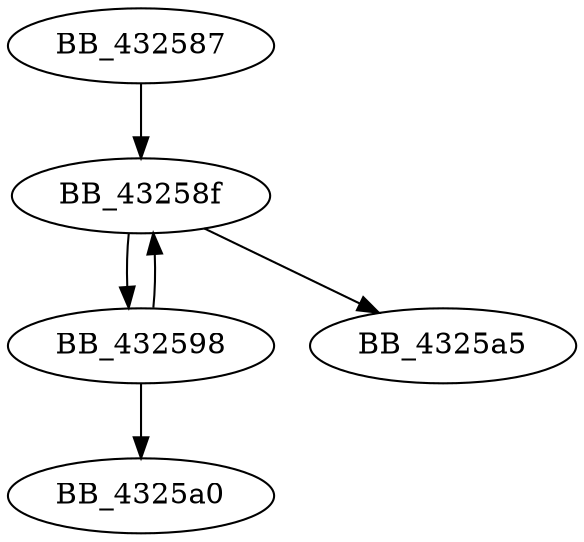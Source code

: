 DiGraph _TestDefaultCountry_0{
BB_432587->BB_43258f
BB_43258f->BB_432598
BB_43258f->BB_4325a5
BB_432598->BB_43258f
BB_432598->BB_4325a0
}
